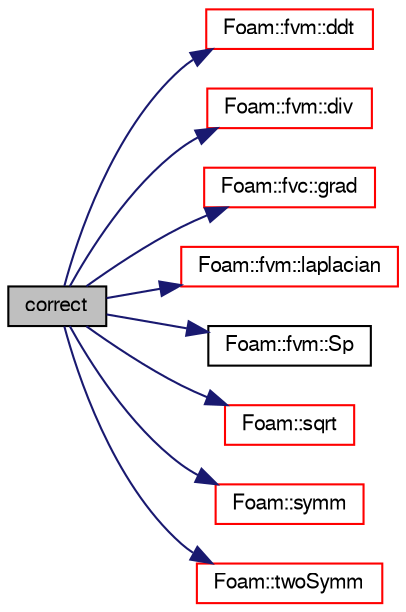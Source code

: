 digraph "correct"
{
  bgcolor="transparent";
  edge [fontname="FreeSans",fontsize="10",labelfontname="FreeSans",labelfontsize="10"];
  node [fontname="FreeSans",fontsize="10",shape=record];
  rankdir="LR";
  Node1 [label="correct",height=0.2,width=0.4,color="black", fillcolor="grey75", style="filled" fontcolor="black"];
  Node1 -> Node2 [color="midnightblue",fontsize="10",style="solid",fontname="FreeSans"];
  Node2 [label="Foam::fvm::ddt",height=0.2,width=0.4,color="red",URL="$a10272.html#a2d88eca98ab69b84af7ddb96e35f5a44"];
  Node1 -> Node3 [color="midnightblue",fontsize="10",style="solid",fontname="FreeSans"];
  Node3 [label="Foam::fvm::div",height=0.2,width=0.4,color="red",URL="$a10272.html#a058dd4757c11ae656c8d576632b33d25"];
  Node1 -> Node4 [color="midnightblue",fontsize="10",style="solid",fontname="FreeSans"];
  Node4 [label="Foam::fvc::grad",height=0.2,width=0.4,color="red",URL="$a10271.html#a7c00ec90ecc15ed3005255e42c52827a"];
  Node1 -> Node5 [color="midnightblue",fontsize="10",style="solid",fontname="FreeSans"];
  Node5 [label="Foam::fvm::laplacian",height=0.2,width=0.4,color="red",URL="$a10272.html#a05679b154654e47e9f1e2fbd2bc0bae0"];
  Node1 -> Node6 [color="midnightblue",fontsize="10",style="solid",fontname="FreeSans"];
  Node6 [label="Foam::fvm::Sp",height=0.2,width=0.4,color="black",URL="$a10272.html#a67e0938495ebeac7ad57361957720554"];
  Node1 -> Node7 [color="midnightblue",fontsize="10",style="solid",fontname="FreeSans"];
  Node7 [label="Foam::sqrt",height=0.2,width=0.4,color="red",URL="$a10237.html#a8616bd62eebf2342a80222fecb1bda71"];
  Node1 -> Node8 [color="midnightblue",fontsize="10",style="solid",fontname="FreeSans"];
  Node8 [label="Foam::symm",height=0.2,width=0.4,color="red",URL="$a10237.html#a112755faabb5ff081d7a25a936a1d3c4"];
  Node1 -> Node9 [color="midnightblue",fontsize="10",style="solid",fontname="FreeSans"];
  Node9 [label="Foam::twoSymm",height=0.2,width=0.4,color="red",URL="$a10237.html#a446550beb700669a32e76d9b87d5e043"];
}
